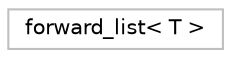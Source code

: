 digraph "Graphical Class Hierarchy"
{
 // LATEX_PDF_SIZE
  edge [fontname="Helvetica",fontsize="10",labelfontname="Helvetica",labelfontsize="10"];
  node [fontname="Helvetica",fontsize="10",shape=record];
  rankdir="LR";
  Node0 [label="forward_list\< T \>",height=0.2,width=0.4,color="grey75", fillcolor="white", style="filled",tooltip="STL class."];
}
